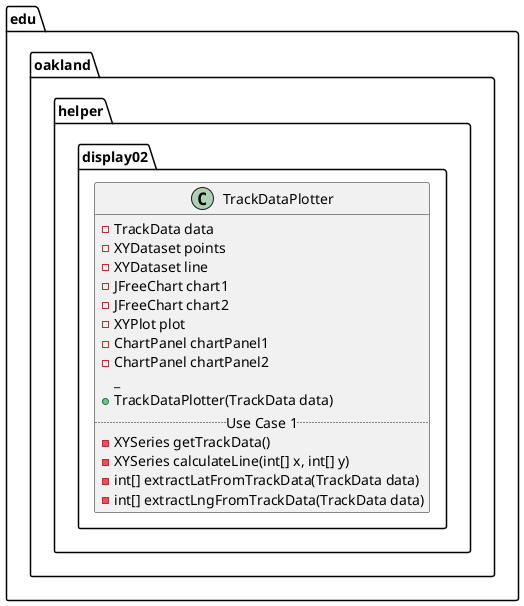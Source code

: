 @startuml TrackDataPlotter

package edu.oakland.helper.display02 {
    class TrackDataPlotter {
        - TrackData data
        - XYDataset points
        - XYDataset line
        - JFreeChart chart1
        - JFreeChart chart2
        - XYPlot plot
        - ChartPanel chartPanel1
        - ChartPanel chartPanel2
        _
        + TrackDataPlotter(TrackData data)
        .. Use Case 1 ..
        - XYSeries getTrackData()
        - XYSeries calculateLine(int[] x, int[] y)
        - int[] extractLatFromTrackData(TrackData data)
        - int[] extractLngFromTrackData(TrackData data)
    }
}

@enduml
